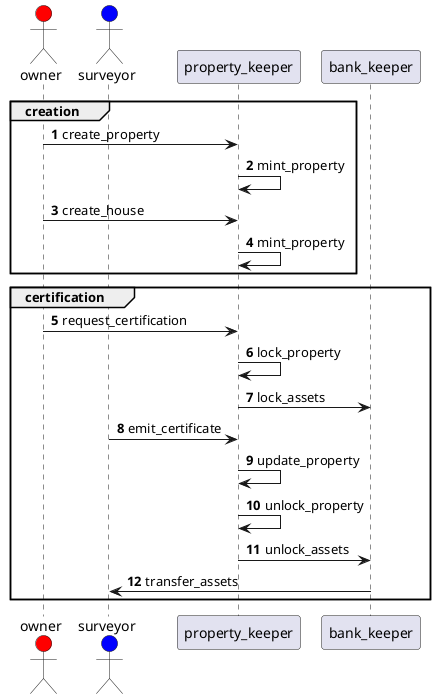 @startuml
'https://plantuml.com/sequence-diagram

autonumber

actor owner #red
actor surveyor #blue


group creation
    owner -> property_keeper    : create_property
    property_keeper -> property_keeper : mint_property

    owner -> property_keeper    : create_house
    property_keeper -> property_keeper : mint_property
end

group certification
    owner -> property_keeper : request_certification
    property_keeper -> property_keeper : lock_property
    property_keeper -> bank_keeper : lock_assets

    surveyor -> property_keeper : emit_certificate
    property_keeper -> property_keeper : update_property
    property_keeper -> property_keeper : unlock_property
    property_keeper -> bank_keeper : unlock_assets
    bank_keeper -> surveyor : transfer_assets
end

@enduml
